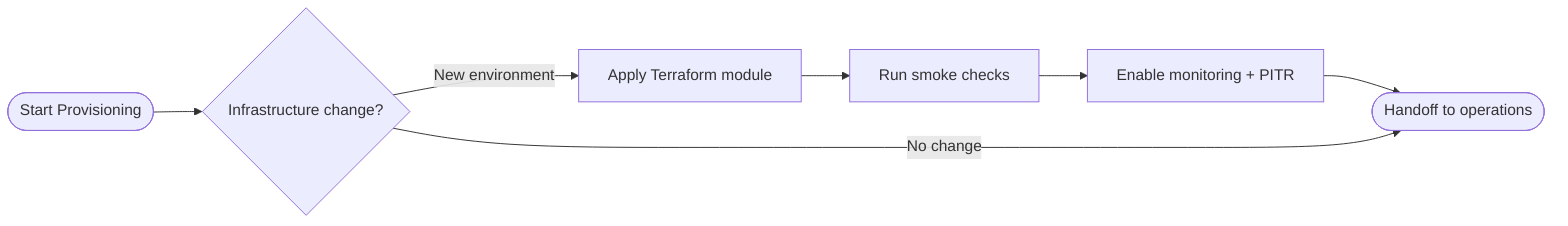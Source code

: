 flowchart LR
    start([Start Provisioning])
    plan{Infrastructure change?}
    terraform[Apply Terraform module]
    verify[Run smoke checks]
    monitor[Enable monitoring + PITR]
    handoff([Handoff to operations])
    start --> plan
    plan -->|New environment| terraform --> verify --> monitor --> handoff
    plan -->|No change| handoff